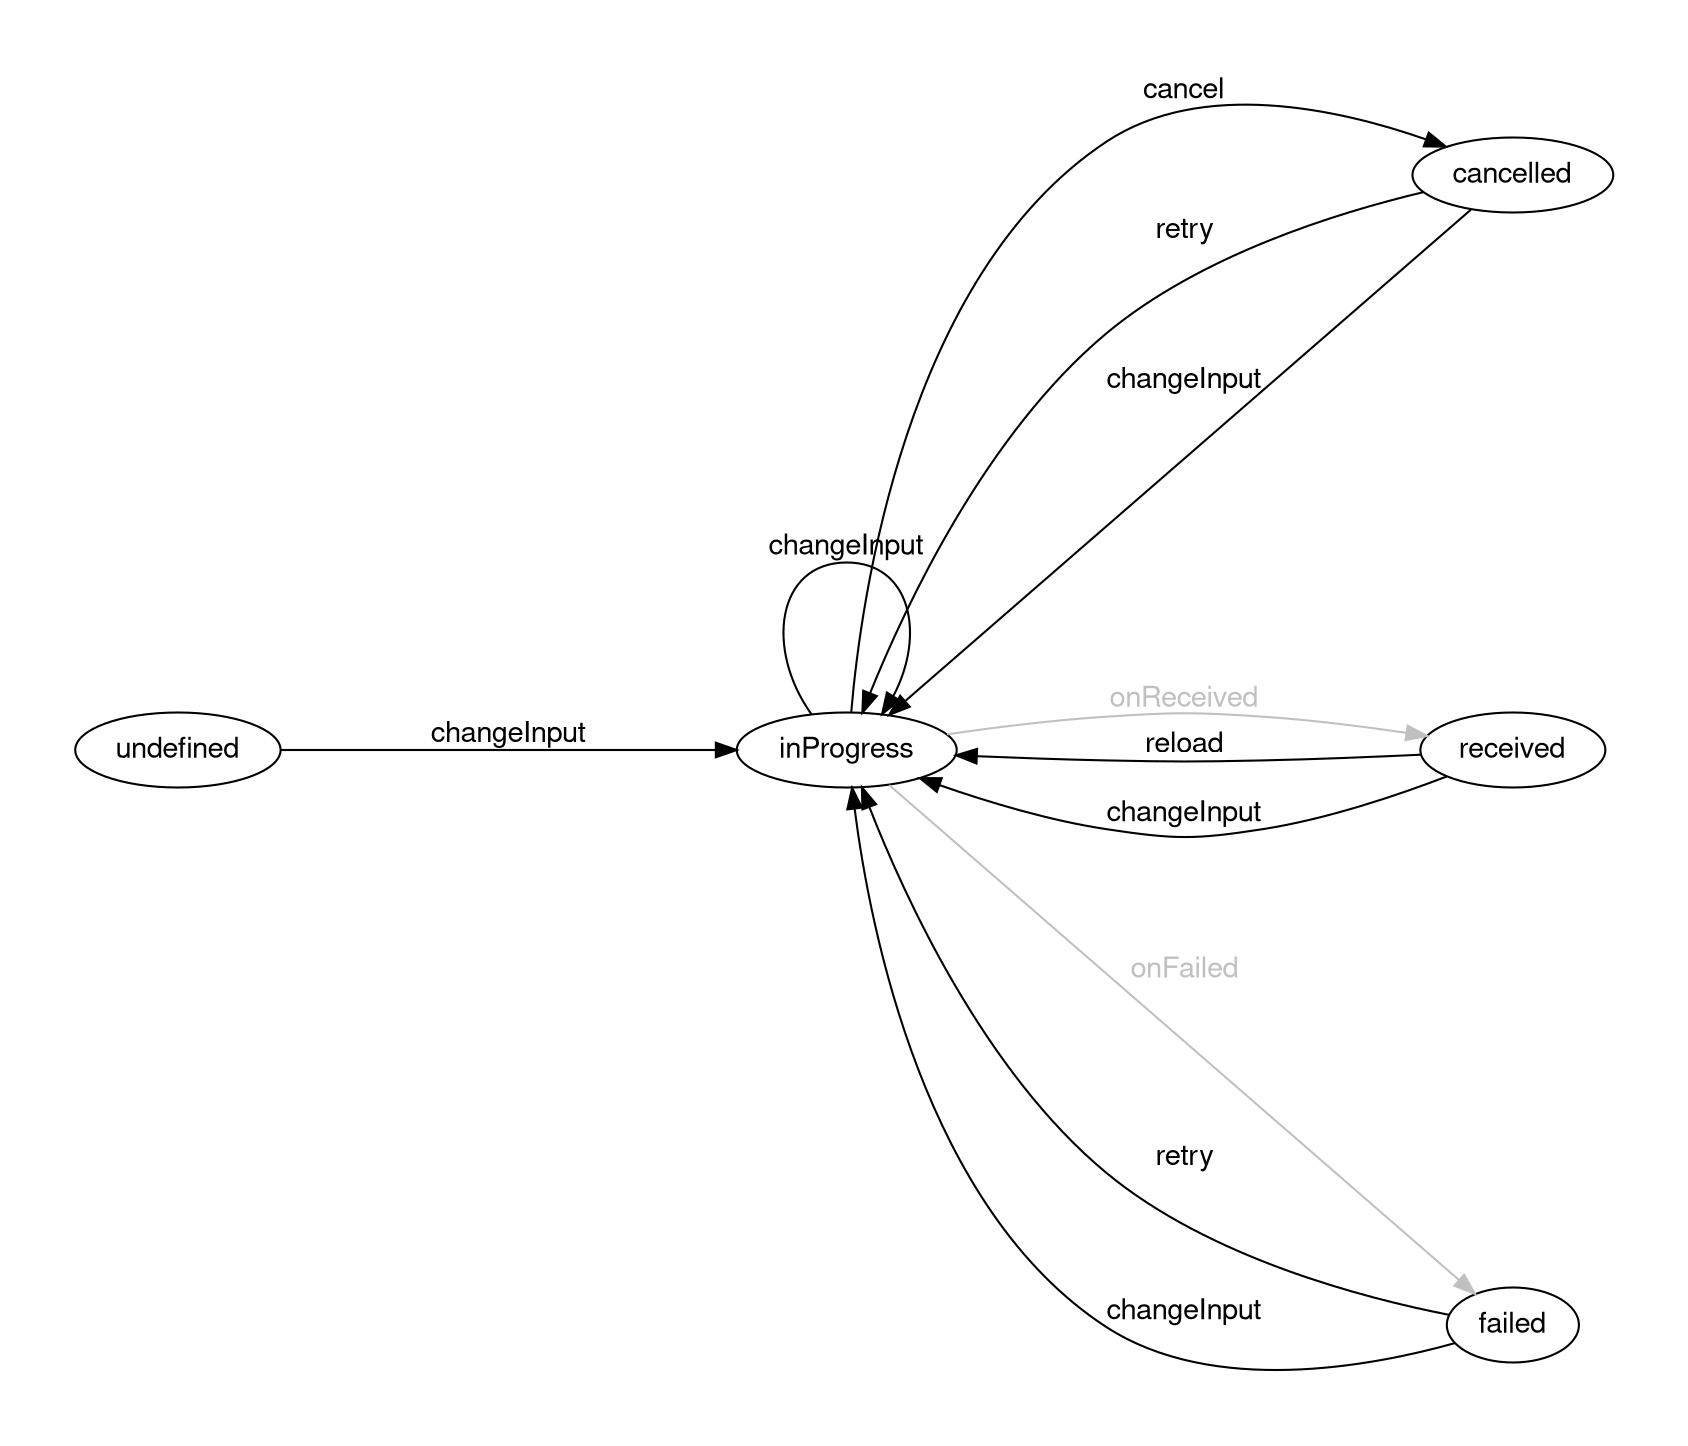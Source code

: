 digraph finite_state_machine {
graph [pad = "0.5", nodesep = "1", ranksep = "2"]
fontname = "Helvetica,Arial,sans-serif"
node [fontname = "Helvetica,Arial,sans-serif"]
edge [fontname = "Helvetica,Arial,sans-serif"]
rankdir = "LR"
inProgress -> cancelled [label = "cancel" color="black" fontcolor="black"];
inProgress -> received [label = "onReceived" color="gray" fontcolor="gray"];
inProgress -> failed [label = "onFailed" color="gray" fontcolor="gray"];
received -> inProgress [label = "reload" color="black" fontcolor="black"];
cancelled -> inProgress [label = "retry" color="black" fontcolor="black"];
failed -> inProgress [label = "retry" color="black" fontcolor="black"];
undefined -> inProgress [label = "changeInput" color="black" fontcolor="black"];
inProgress -> inProgress [label = "changeInput" color="black" fontcolor="black"];
received -> inProgress [label = "changeInput" color="black" fontcolor="black"];
failed -> inProgress [label = "changeInput" color="black" fontcolor="black"];
cancelled -> inProgress [label = "changeInput" color="black" fontcolor="black"];
}
